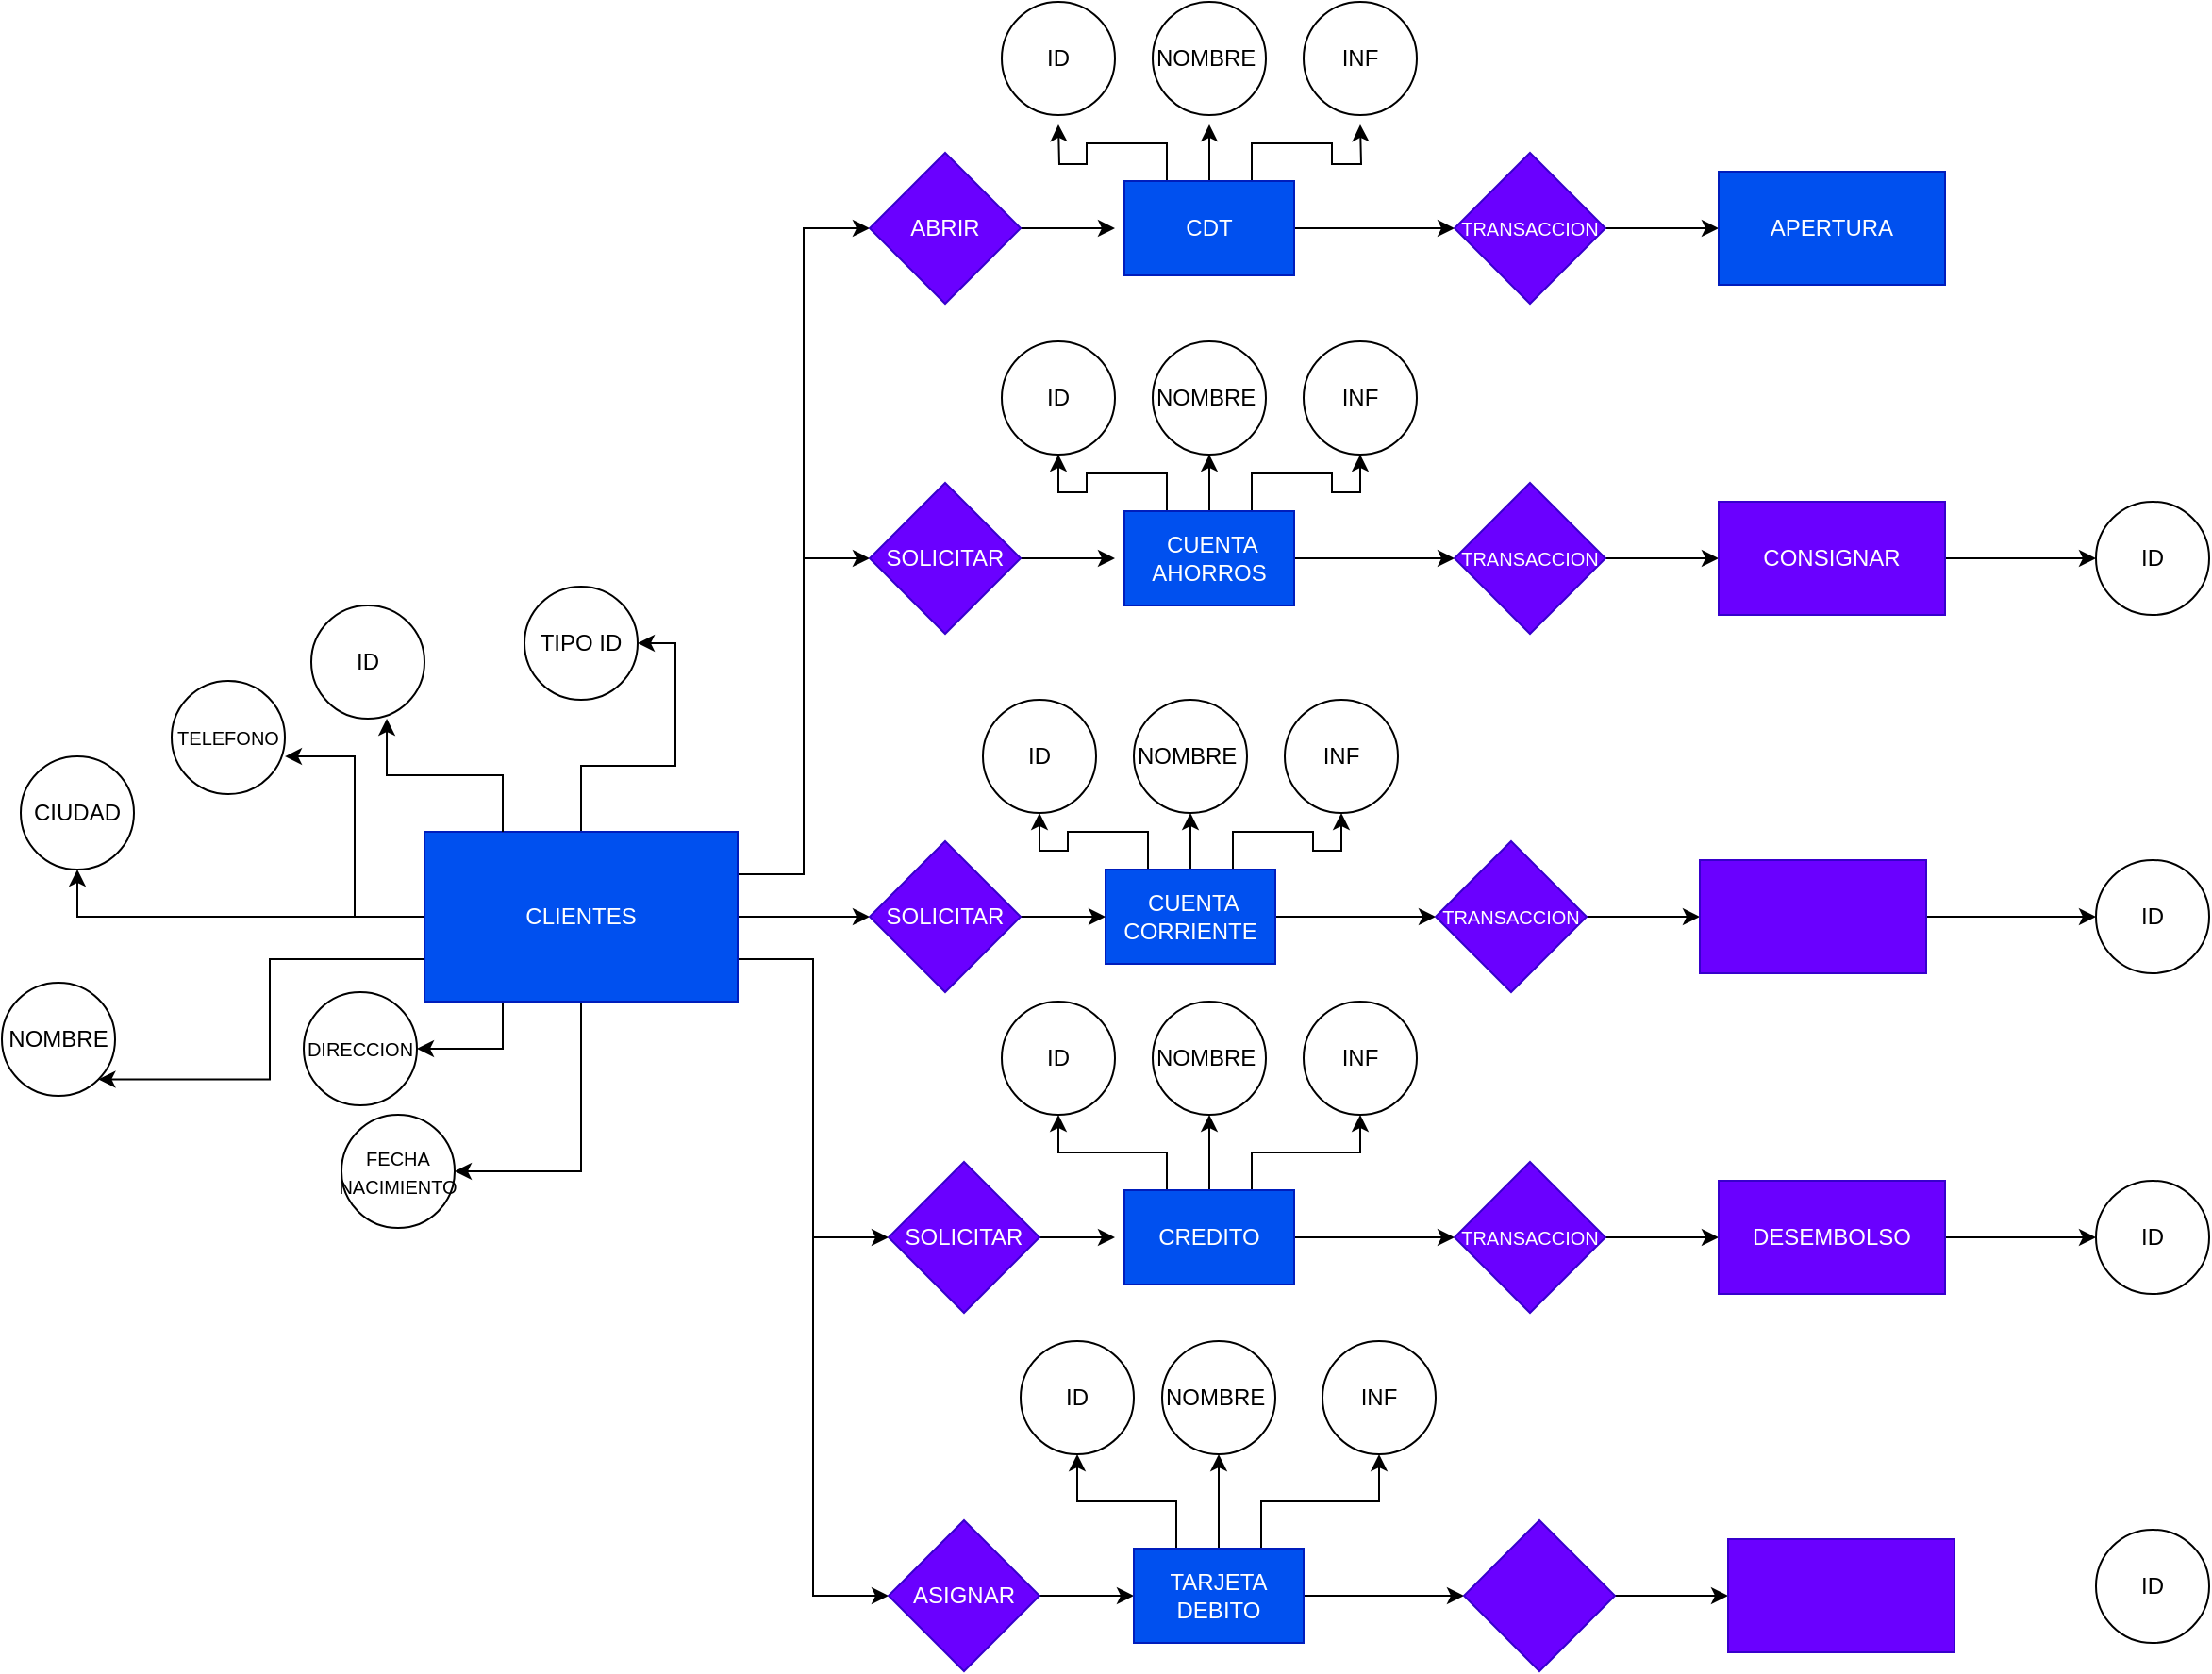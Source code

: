 <mxfile version="27.1.6">
  <diagram name="Página-1" id="VmD-yL4hsFWsiunB92W7">
    <mxGraphModel dx="1426" dy="797" grid="1" gridSize="10" guides="1" tooltips="1" connect="1" arrows="1" fold="1" page="1" pageScale="1" pageWidth="827" pageHeight="1169" math="0" shadow="0">
      <root>
        <mxCell id="0" />
        <mxCell id="1" parent="0" />
        <mxCell id="uigy-FgtRVpShGd_WQau-39" style="edgeStyle=orthogonalEdgeStyle;rounded=0;orthogonalLoop=1;jettySize=auto;html=1;exitX=0.5;exitY=0;exitDx=0;exitDy=0;entryX=1;entryY=0.5;entryDx=0;entryDy=0;" edge="1" parent="1" source="uigy-FgtRVpShGd_WQau-1" target="uigy-FgtRVpShGd_WQau-33">
          <mxGeometry relative="1" as="geometry" />
        </mxCell>
        <mxCell id="uigy-FgtRVpShGd_WQau-42" style="edgeStyle=orthogonalEdgeStyle;rounded=0;orthogonalLoop=1;jettySize=auto;html=1;exitX=0;exitY=0.75;exitDx=0;exitDy=0;entryX=1;entryY=1;entryDx=0;entryDy=0;" edge="1" parent="1" source="uigy-FgtRVpShGd_WQau-1" target="uigy-FgtRVpShGd_WQau-34">
          <mxGeometry relative="1" as="geometry" />
        </mxCell>
        <mxCell id="uigy-FgtRVpShGd_WQau-43" style="edgeStyle=orthogonalEdgeStyle;rounded=0;orthogonalLoop=1;jettySize=auto;html=1;exitX=0.25;exitY=1;exitDx=0;exitDy=0;entryX=1;entryY=0.5;entryDx=0;entryDy=0;" edge="1" parent="1" source="uigy-FgtRVpShGd_WQau-1" target="uigy-FgtRVpShGd_WQau-35">
          <mxGeometry relative="1" as="geometry" />
        </mxCell>
        <mxCell id="uigy-FgtRVpShGd_WQau-45" style="edgeStyle=orthogonalEdgeStyle;rounded=0;orthogonalLoop=1;jettySize=auto;html=1;entryX=1;entryY=0.5;entryDx=0;entryDy=0;" edge="1" parent="1" source="uigy-FgtRVpShGd_WQau-1" target="uigy-FgtRVpShGd_WQau-38">
          <mxGeometry relative="1" as="geometry" />
        </mxCell>
        <mxCell id="uigy-FgtRVpShGd_WQau-46" style="edgeStyle=orthogonalEdgeStyle;rounded=0;orthogonalLoop=1;jettySize=auto;html=1;entryX=0.5;entryY=1;entryDx=0;entryDy=0;" edge="1" parent="1" source="uigy-FgtRVpShGd_WQau-1" target="uigy-FgtRVpShGd_WQau-37">
          <mxGeometry relative="1" as="geometry" />
        </mxCell>
        <mxCell id="uigy-FgtRVpShGd_WQau-80" style="edgeStyle=orthogonalEdgeStyle;rounded=0;orthogonalLoop=1;jettySize=auto;html=1;exitX=1;exitY=0.25;exitDx=0;exitDy=0;entryX=0;entryY=0.5;entryDx=0;entryDy=0;" edge="1" parent="1" source="uigy-FgtRVpShGd_WQau-1" target="uigy-FgtRVpShGd_WQau-28">
          <mxGeometry relative="1" as="geometry" />
        </mxCell>
        <mxCell id="uigy-FgtRVpShGd_WQau-81" style="edgeStyle=orthogonalEdgeStyle;rounded=0;orthogonalLoop=1;jettySize=auto;html=1;exitX=1;exitY=0.25;exitDx=0;exitDy=0;entryX=0;entryY=0.5;entryDx=0;entryDy=0;" edge="1" parent="1" source="uigy-FgtRVpShGd_WQau-1" target="uigy-FgtRVpShGd_WQau-30">
          <mxGeometry relative="1" as="geometry" />
        </mxCell>
        <mxCell id="uigy-FgtRVpShGd_WQau-82" style="edgeStyle=orthogonalEdgeStyle;rounded=0;orthogonalLoop=1;jettySize=auto;html=1;exitX=1;exitY=0.75;exitDx=0;exitDy=0;entryX=0;entryY=0.5;entryDx=0;entryDy=0;" edge="1" parent="1" source="uigy-FgtRVpShGd_WQau-1" target="uigy-FgtRVpShGd_WQau-56">
          <mxGeometry relative="1" as="geometry" />
        </mxCell>
        <mxCell id="uigy-FgtRVpShGd_WQau-83" style="edgeStyle=orthogonalEdgeStyle;rounded=0;orthogonalLoop=1;jettySize=auto;html=1;exitX=1;exitY=0.75;exitDx=0;exitDy=0;entryX=0;entryY=0.5;entryDx=0;entryDy=0;" edge="1" parent="1" source="uigy-FgtRVpShGd_WQau-1" target="uigy-FgtRVpShGd_WQau-4">
          <mxGeometry relative="1" as="geometry" />
        </mxCell>
        <mxCell id="uigy-FgtRVpShGd_WQau-84" style="edgeStyle=orthogonalEdgeStyle;rounded=0;orthogonalLoop=1;jettySize=auto;html=1;exitX=1;exitY=0.5;exitDx=0;exitDy=0;entryX=0;entryY=0.5;entryDx=0;entryDy=0;" edge="1" parent="1" source="uigy-FgtRVpShGd_WQau-1" target="uigy-FgtRVpShGd_WQau-51">
          <mxGeometry relative="1" as="geometry" />
        </mxCell>
        <mxCell id="uigy-FgtRVpShGd_WQau-1" value="CLIENTES" style="rounded=0;whiteSpace=wrap;html=1;fillColor=#0050ef;fontColor=#ffffff;strokeColor=#001DBC;" vertex="1" parent="1">
          <mxGeometry x="264" y="920" width="166" height="90" as="geometry" />
        </mxCell>
        <mxCell id="uigy-FgtRVpShGd_WQau-77" style="edgeStyle=orthogonalEdgeStyle;rounded=0;orthogonalLoop=1;jettySize=auto;html=1;entryX=0;entryY=0.5;entryDx=0;entryDy=0;" edge="1" parent="1" source="uigy-FgtRVpShGd_WQau-4" target="uigy-FgtRVpShGd_WQau-24">
          <mxGeometry relative="1" as="geometry" />
        </mxCell>
        <mxCell id="uigy-FgtRVpShGd_WQau-4" value="ASIGNAR" style="rhombus;whiteSpace=wrap;html=1;fillColor=#6a00ff;fontColor=#ffffff;strokeColor=#3700CC;" vertex="1" parent="1">
          <mxGeometry x="510" y="1285" width="80" height="80" as="geometry" />
        </mxCell>
        <mxCell id="uigy-FgtRVpShGd_WQau-10" value="NOMBRE&amp;nbsp;" style="ellipse;whiteSpace=wrap;html=1;" vertex="1" parent="1">
          <mxGeometry x="650" y="480" width="60" height="60" as="geometry" />
        </mxCell>
        <mxCell id="uigy-FgtRVpShGd_WQau-12" value="ID" style="ellipse;whiteSpace=wrap;html=1;" vertex="1" parent="1">
          <mxGeometry x="570" y="480" width="60" height="60" as="geometry" />
        </mxCell>
        <mxCell id="uigy-FgtRVpShGd_WQau-13" value="INF" style="ellipse;whiteSpace=wrap;html=1;" vertex="1" parent="1">
          <mxGeometry x="730" y="480" width="60" height="60" as="geometry" />
        </mxCell>
        <mxCell id="uigy-FgtRVpShGd_WQau-17" value="NOMBRE&amp;nbsp;" style="ellipse;whiteSpace=wrap;html=1;" vertex="1" parent="1">
          <mxGeometry x="650" y="660" width="60" height="60" as="geometry" />
        </mxCell>
        <mxCell id="uigy-FgtRVpShGd_WQau-18" value="ID" style="ellipse;whiteSpace=wrap;html=1;" vertex="1" parent="1">
          <mxGeometry x="570" y="660" width="60" height="60" as="geometry" />
        </mxCell>
        <mxCell id="uigy-FgtRVpShGd_WQau-19" value="INF" style="ellipse;whiteSpace=wrap;html=1;" vertex="1" parent="1">
          <mxGeometry x="730" y="660" width="60" height="60" as="geometry" />
        </mxCell>
        <mxCell id="uigy-FgtRVpShGd_WQau-21" value="NOMBRE&amp;nbsp;" style="ellipse;whiteSpace=wrap;html=1;" vertex="1" parent="1">
          <mxGeometry x="655" y="1190" width="60" height="60" as="geometry" />
        </mxCell>
        <mxCell id="uigy-FgtRVpShGd_WQau-22" value="ID" style="ellipse;whiteSpace=wrap;html=1;" vertex="1" parent="1">
          <mxGeometry x="580" y="1190" width="60" height="60" as="geometry" />
        </mxCell>
        <mxCell id="uigy-FgtRVpShGd_WQau-23" value="INF" style="ellipse;whiteSpace=wrap;html=1;" vertex="1" parent="1">
          <mxGeometry x="740" y="1190" width="60" height="60" as="geometry" />
        </mxCell>
        <mxCell id="uigy-FgtRVpShGd_WQau-74" style="edgeStyle=orthogonalEdgeStyle;rounded=0;orthogonalLoop=1;jettySize=auto;html=1;entryX=0.5;entryY=1;entryDx=0;entryDy=0;" edge="1" parent="1" source="uigy-FgtRVpShGd_WQau-24" target="uigy-FgtRVpShGd_WQau-21">
          <mxGeometry relative="1" as="geometry" />
        </mxCell>
        <mxCell id="uigy-FgtRVpShGd_WQau-75" style="edgeStyle=orthogonalEdgeStyle;rounded=0;orthogonalLoop=1;jettySize=auto;html=1;exitX=0.75;exitY=0;exitDx=0;exitDy=0;entryX=0.5;entryY=1;entryDx=0;entryDy=0;" edge="1" parent="1" source="uigy-FgtRVpShGd_WQau-24" target="uigy-FgtRVpShGd_WQau-23">
          <mxGeometry relative="1" as="geometry" />
        </mxCell>
        <mxCell id="uigy-FgtRVpShGd_WQau-76" style="edgeStyle=orthogonalEdgeStyle;rounded=0;orthogonalLoop=1;jettySize=auto;html=1;exitX=0.25;exitY=0;exitDx=0;exitDy=0;entryX=0.5;entryY=1;entryDx=0;entryDy=0;" edge="1" parent="1" source="uigy-FgtRVpShGd_WQau-24" target="uigy-FgtRVpShGd_WQau-22">
          <mxGeometry relative="1" as="geometry" />
        </mxCell>
        <mxCell id="uigy-FgtRVpShGd_WQau-104" value="" style="edgeStyle=orthogonalEdgeStyle;rounded=0;orthogonalLoop=1;jettySize=auto;html=1;" edge="1" parent="1" source="uigy-FgtRVpShGd_WQau-24" target="uigy-FgtRVpShGd_WQau-103">
          <mxGeometry relative="1" as="geometry" />
        </mxCell>
        <mxCell id="uigy-FgtRVpShGd_WQau-24" value="&lt;div&gt;TARJETA DEBITO&lt;/div&gt;" style="rounded=0;whiteSpace=wrap;html=1;fillColor=#0050ef;fontColor=#ffffff;strokeColor=#001DBC;" vertex="1" parent="1">
          <mxGeometry x="640" y="1300" width="90" height="50" as="geometry" />
        </mxCell>
        <mxCell id="uigy-FgtRVpShGd_WQau-63" style="edgeStyle=orthogonalEdgeStyle;rounded=0;orthogonalLoop=1;jettySize=auto;html=1;entryX=0.5;entryY=1;entryDx=0;entryDy=0;" edge="1" parent="1" source="uigy-FgtRVpShGd_WQau-25" target="uigy-FgtRVpShGd_WQau-17">
          <mxGeometry relative="1" as="geometry" />
        </mxCell>
        <mxCell id="uigy-FgtRVpShGd_WQau-64" style="edgeStyle=orthogonalEdgeStyle;rounded=0;orthogonalLoop=1;jettySize=auto;html=1;exitX=0.25;exitY=0;exitDx=0;exitDy=0;entryX=0.5;entryY=1;entryDx=0;entryDy=0;" edge="1" parent="1" source="uigy-FgtRVpShGd_WQau-25" target="uigy-FgtRVpShGd_WQau-18">
          <mxGeometry relative="1" as="geometry" />
        </mxCell>
        <mxCell id="uigy-FgtRVpShGd_WQau-65" style="edgeStyle=orthogonalEdgeStyle;rounded=0;orthogonalLoop=1;jettySize=auto;html=1;exitX=0.75;exitY=0;exitDx=0;exitDy=0;entryX=0.5;entryY=1;entryDx=0;entryDy=0;" edge="1" parent="1" source="uigy-FgtRVpShGd_WQau-25" target="uigy-FgtRVpShGd_WQau-19">
          <mxGeometry relative="1" as="geometry" />
        </mxCell>
        <mxCell id="uigy-FgtRVpShGd_WQau-98" value="" style="edgeStyle=orthogonalEdgeStyle;rounded=0;orthogonalLoop=1;jettySize=auto;html=1;" edge="1" parent="1" source="uigy-FgtRVpShGd_WQau-25" target="uigy-FgtRVpShGd_WQau-97">
          <mxGeometry relative="1" as="geometry" />
        </mxCell>
        <mxCell id="uigy-FgtRVpShGd_WQau-25" value="&amp;nbsp;CUENTA AHORROS" style="rounded=0;whiteSpace=wrap;html=1;fillColor=#0050ef;fontColor=#ffffff;strokeColor=#001DBC;" vertex="1" parent="1">
          <mxGeometry x="635" y="750" width="90" height="50" as="geometry" />
        </mxCell>
        <mxCell id="uigy-FgtRVpShGd_WQau-57" style="edgeStyle=orthogonalEdgeStyle;rounded=0;orthogonalLoop=1;jettySize=auto;html=1;" edge="1" parent="1" source="uigy-FgtRVpShGd_WQau-26">
          <mxGeometry relative="1" as="geometry">
            <mxPoint x="680" y="545" as="targetPoint" />
          </mxGeometry>
        </mxCell>
        <mxCell id="uigy-FgtRVpShGd_WQau-59" style="edgeStyle=orthogonalEdgeStyle;rounded=0;orthogonalLoop=1;jettySize=auto;html=1;exitX=0.25;exitY=0;exitDx=0;exitDy=0;" edge="1" parent="1" source="uigy-FgtRVpShGd_WQau-26">
          <mxGeometry relative="1" as="geometry">
            <mxPoint x="600" y="545" as="targetPoint" />
          </mxGeometry>
        </mxCell>
        <mxCell id="uigy-FgtRVpShGd_WQau-60" style="edgeStyle=orthogonalEdgeStyle;rounded=0;orthogonalLoop=1;jettySize=auto;html=1;exitX=0.75;exitY=0;exitDx=0;exitDy=0;" edge="1" parent="1" source="uigy-FgtRVpShGd_WQau-26">
          <mxGeometry relative="1" as="geometry">
            <mxPoint x="760" y="545" as="targetPoint" />
          </mxGeometry>
        </mxCell>
        <mxCell id="uigy-FgtRVpShGd_WQau-124" value="" style="edgeStyle=orthogonalEdgeStyle;rounded=0;orthogonalLoop=1;jettySize=auto;html=1;" edge="1" parent="1" source="uigy-FgtRVpShGd_WQau-26" target="uigy-FgtRVpShGd_WQau-123">
          <mxGeometry relative="1" as="geometry" />
        </mxCell>
        <mxCell id="uigy-FgtRVpShGd_WQau-26" value="CDT" style="rounded=0;whiteSpace=wrap;html=1;fillColor=#0050ef;fontColor=#ffffff;strokeColor=#001DBC;" vertex="1" parent="1">
          <mxGeometry x="635" y="575" width="90" height="50" as="geometry" />
        </mxCell>
        <mxCell id="uigy-FgtRVpShGd_WQau-62" style="edgeStyle=orthogonalEdgeStyle;rounded=0;orthogonalLoop=1;jettySize=auto;html=1;" edge="1" parent="1" source="uigy-FgtRVpShGd_WQau-28">
          <mxGeometry relative="1" as="geometry">
            <mxPoint x="630" y="775" as="targetPoint" />
          </mxGeometry>
        </mxCell>
        <mxCell id="uigy-FgtRVpShGd_WQau-28" value="SOLICITAR" style="rhombus;whiteSpace=wrap;html=1;fillColor=#6a00ff;fontColor=#ffffff;strokeColor=#3700CC;" vertex="1" parent="1">
          <mxGeometry x="500" y="735" width="80" height="80" as="geometry" />
        </mxCell>
        <mxCell id="uigy-FgtRVpShGd_WQau-58" style="edgeStyle=orthogonalEdgeStyle;rounded=0;orthogonalLoop=1;jettySize=auto;html=1;" edge="1" parent="1" source="uigy-FgtRVpShGd_WQau-30">
          <mxGeometry relative="1" as="geometry">
            <mxPoint x="630" y="600" as="targetPoint" />
          </mxGeometry>
        </mxCell>
        <mxCell id="uigy-FgtRVpShGd_WQau-30" value="ABRIR" style="rhombus;whiteSpace=wrap;html=1;fillColor=#6a00ff;fontColor=#ffffff;strokeColor=#3700CC;" vertex="1" parent="1">
          <mxGeometry x="500" y="560" width="80" height="80" as="geometry" />
        </mxCell>
        <mxCell id="uigy-FgtRVpShGd_WQau-32" value="ID" style="ellipse;whiteSpace=wrap;html=1;" vertex="1" parent="1">
          <mxGeometry x="204" y="800" width="60" height="60" as="geometry" />
        </mxCell>
        <mxCell id="uigy-FgtRVpShGd_WQau-33" value="TIPO ID" style="ellipse;whiteSpace=wrap;html=1;" vertex="1" parent="1">
          <mxGeometry x="317" y="790" width="60" height="60" as="geometry" />
        </mxCell>
        <mxCell id="uigy-FgtRVpShGd_WQau-34" value="NOMBRE" style="ellipse;whiteSpace=wrap;html=1;" vertex="1" parent="1">
          <mxGeometry x="40" y="1000" width="60" height="60" as="geometry" />
        </mxCell>
        <mxCell id="uigy-FgtRVpShGd_WQau-35" value="&lt;font style=&quot;font-size: 10px;&quot;&gt;DIRECCION&lt;/font&gt;" style="ellipse;whiteSpace=wrap;html=1;" vertex="1" parent="1">
          <mxGeometry x="200" y="1005" width="60" height="60" as="geometry" />
        </mxCell>
        <mxCell id="uigy-FgtRVpShGd_WQau-36" value="&lt;font style=&quot;font-size: 10px;&quot;&gt;TELEFONO&lt;/font&gt;" style="ellipse;whiteSpace=wrap;html=1;" vertex="1" parent="1">
          <mxGeometry x="130" y="840" width="60" height="60" as="geometry" />
        </mxCell>
        <mxCell id="uigy-FgtRVpShGd_WQau-37" value="CIUDAD" style="ellipse;whiteSpace=wrap;html=1;" vertex="1" parent="1">
          <mxGeometry x="50" y="880" width="60" height="60" as="geometry" />
        </mxCell>
        <mxCell id="uigy-FgtRVpShGd_WQau-38" value="&lt;font style=&quot;font-size: 10px;&quot;&gt;FECHA NACIMIENTO&lt;/font&gt;" style="ellipse;whiteSpace=wrap;html=1;" vertex="1" parent="1">
          <mxGeometry x="220" y="1070" width="60" height="60" as="geometry" />
        </mxCell>
        <mxCell id="uigy-FgtRVpShGd_WQau-40" style="edgeStyle=orthogonalEdgeStyle;rounded=0;orthogonalLoop=1;jettySize=auto;html=1;exitX=0.25;exitY=0;exitDx=0;exitDy=0;entryX=0.667;entryY=1;entryDx=0;entryDy=0;entryPerimeter=0;" edge="1" parent="1" source="uigy-FgtRVpShGd_WQau-1" target="uigy-FgtRVpShGd_WQau-32">
          <mxGeometry relative="1" as="geometry" />
        </mxCell>
        <mxCell id="uigy-FgtRVpShGd_WQau-41" style="edgeStyle=orthogonalEdgeStyle;rounded=0;orthogonalLoop=1;jettySize=auto;html=1;exitX=0;exitY=0.5;exitDx=0;exitDy=0;entryX=1;entryY=0.667;entryDx=0;entryDy=0;entryPerimeter=0;" edge="1" parent="1" source="uigy-FgtRVpShGd_WQau-1" target="uigy-FgtRVpShGd_WQau-36">
          <mxGeometry relative="1" as="geometry" />
        </mxCell>
        <mxCell id="uigy-FgtRVpShGd_WQau-66" style="edgeStyle=orthogonalEdgeStyle;rounded=0;orthogonalLoop=1;jettySize=auto;html=1;entryX=0.5;entryY=1;entryDx=0;entryDy=0;" edge="1" parent="1" source="uigy-FgtRVpShGd_WQau-47" target="uigy-FgtRVpShGd_WQau-48">
          <mxGeometry relative="1" as="geometry" />
        </mxCell>
        <mxCell id="uigy-FgtRVpShGd_WQau-67" style="edgeStyle=orthogonalEdgeStyle;rounded=0;orthogonalLoop=1;jettySize=auto;html=1;exitX=0.75;exitY=0;exitDx=0;exitDy=0;entryX=0.5;entryY=1;entryDx=0;entryDy=0;" edge="1" parent="1" source="uigy-FgtRVpShGd_WQau-47" target="uigy-FgtRVpShGd_WQau-50">
          <mxGeometry relative="1" as="geometry" />
        </mxCell>
        <mxCell id="uigy-FgtRVpShGd_WQau-68" style="edgeStyle=orthogonalEdgeStyle;rounded=0;orthogonalLoop=1;jettySize=auto;html=1;exitX=0.25;exitY=0;exitDx=0;exitDy=0;entryX=0.5;entryY=1;entryDx=0;entryDy=0;" edge="1" parent="1" source="uigy-FgtRVpShGd_WQau-47" target="uigy-FgtRVpShGd_WQau-49">
          <mxGeometry relative="1" as="geometry" />
        </mxCell>
        <mxCell id="uigy-FgtRVpShGd_WQau-100" value="" style="edgeStyle=orthogonalEdgeStyle;rounded=0;orthogonalLoop=1;jettySize=auto;html=1;" edge="1" parent="1" source="uigy-FgtRVpShGd_WQau-47" target="uigy-FgtRVpShGd_WQau-99">
          <mxGeometry relative="1" as="geometry" />
        </mxCell>
        <mxCell id="uigy-FgtRVpShGd_WQau-47" value="&amp;nbsp;CUENTA CORRIENTE" style="rounded=0;whiteSpace=wrap;html=1;fillColor=#0050ef;fontColor=#ffffff;strokeColor=#001DBC;" vertex="1" parent="1">
          <mxGeometry x="625" y="940" width="90" height="50" as="geometry" />
        </mxCell>
        <mxCell id="uigy-FgtRVpShGd_WQau-48" value="NOMBRE&amp;nbsp;" style="ellipse;whiteSpace=wrap;html=1;" vertex="1" parent="1">
          <mxGeometry x="640" y="850" width="60" height="60" as="geometry" />
        </mxCell>
        <mxCell id="uigy-FgtRVpShGd_WQau-49" value="ID" style="ellipse;whiteSpace=wrap;html=1;" vertex="1" parent="1">
          <mxGeometry x="560" y="850" width="60" height="60" as="geometry" />
        </mxCell>
        <mxCell id="uigy-FgtRVpShGd_WQau-50" value="INF" style="ellipse;whiteSpace=wrap;html=1;" vertex="1" parent="1">
          <mxGeometry x="720" y="850" width="60" height="60" as="geometry" />
        </mxCell>
        <mxCell id="uigy-FgtRVpShGd_WQau-69" style="edgeStyle=orthogonalEdgeStyle;rounded=0;orthogonalLoop=1;jettySize=auto;html=1;entryX=0;entryY=0.5;entryDx=0;entryDy=0;" edge="1" parent="1" source="uigy-FgtRVpShGd_WQau-51" target="uigy-FgtRVpShGd_WQau-47">
          <mxGeometry relative="1" as="geometry" />
        </mxCell>
        <mxCell id="uigy-FgtRVpShGd_WQau-51" value="SOLICITAR" style="rhombus;whiteSpace=wrap;html=1;fillColor=#6a00ff;fontColor=#ffffff;strokeColor=#3700CC;" vertex="1" parent="1">
          <mxGeometry x="500" y="925" width="80" height="80" as="geometry" />
        </mxCell>
        <mxCell id="uigy-FgtRVpShGd_WQau-70" style="edgeStyle=orthogonalEdgeStyle;rounded=0;orthogonalLoop=1;jettySize=auto;html=1;entryX=0.5;entryY=1;entryDx=0;entryDy=0;" edge="1" parent="1" source="uigy-FgtRVpShGd_WQau-52" target="uigy-FgtRVpShGd_WQau-53">
          <mxGeometry relative="1" as="geometry" />
        </mxCell>
        <mxCell id="uigy-FgtRVpShGd_WQau-71" style="edgeStyle=orthogonalEdgeStyle;rounded=0;orthogonalLoop=1;jettySize=auto;html=1;exitX=0.75;exitY=0;exitDx=0;exitDy=0;entryX=0.5;entryY=1;entryDx=0;entryDy=0;" edge="1" parent="1" source="uigy-FgtRVpShGd_WQau-52" target="uigy-FgtRVpShGd_WQau-55">
          <mxGeometry relative="1" as="geometry" />
        </mxCell>
        <mxCell id="uigy-FgtRVpShGd_WQau-72" style="edgeStyle=orthogonalEdgeStyle;rounded=0;orthogonalLoop=1;jettySize=auto;html=1;exitX=0.25;exitY=0;exitDx=0;exitDy=0;entryX=0.5;entryY=1;entryDx=0;entryDy=0;" edge="1" parent="1" source="uigy-FgtRVpShGd_WQau-52" target="uigy-FgtRVpShGd_WQau-54">
          <mxGeometry relative="1" as="geometry" />
        </mxCell>
        <mxCell id="uigy-FgtRVpShGd_WQau-102" value="" style="edgeStyle=orthogonalEdgeStyle;rounded=0;orthogonalLoop=1;jettySize=auto;html=1;" edge="1" parent="1" source="uigy-FgtRVpShGd_WQau-52" target="uigy-FgtRVpShGd_WQau-101">
          <mxGeometry relative="1" as="geometry" />
        </mxCell>
        <mxCell id="uigy-FgtRVpShGd_WQau-52" value="CREDITO" style="rounded=0;whiteSpace=wrap;html=1;fillColor=#0050ef;fontColor=#ffffff;strokeColor=#001DBC;" vertex="1" parent="1">
          <mxGeometry x="635" y="1110" width="90" height="50" as="geometry" />
        </mxCell>
        <mxCell id="uigy-FgtRVpShGd_WQau-53" value="NOMBRE&amp;nbsp;" style="ellipse;whiteSpace=wrap;html=1;" vertex="1" parent="1">
          <mxGeometry x="650" y="1010" width="60" height="60" as="geometry" />
        </mxCell>
        <mxCell id="uigy-FgtRVpShGd_WQau-54" value="ID" style="ellipse;whiteSpace=wrap;html=1;" vertex="1" parent="1">
          <mxGeometry x="570" y="1010" width="60" height="60" as="geometry" />
        </mxCell>
        <mxCell id="uigy-FgtRVpShGd_WQau-55" value="INF" style="ellipse;whiteSpace=wrap;html=1;" vertex="1" parent="1">
          <mxGeometry x="730" y="1010" width="60" height="60" as="geometry" />
        </mxCell>
        <mxCell id="uigy-FgtRVpShGd_WQau-73" style="edgeStyle=orthogonalEdgeStyle;rounded=0;orthogonalLoop=1;jettySize=auto;html=1;" edge="1" parent="1" source="uigy-FgtRVpShGd_WQau-56">
          <mxGeometry relative="1" as="geometry">
            <mxPoint x="630" y="1135" as="targetPoint" />
          </mxGeometry>
        </mxCell>
        <mxCell id="uigy-FgtRVpShGd_WQau-56" value="SOLICITAR" style="rhombus;whiteSpace=wrap;html=1;fillColor=#6a00ff;fontColor=#ffffff;strokeColor=#3700CC;" vertex="1" parent="1">
          <mxGeometry x="510" y="1095" width="80" height="80" as="geometry" />
        </mxCell>
        <mxCell id="uigy-FgtRVpShGd_WQau-106" value="" style="edgeStyle=orthogonalEdgeStyle;rounded=0;orthogonalLoop=1;jettySize=auto;html=1;" edge="1" parent="1" source="uigy-FgtRVpShGd_WQau-97" target="uigy-FgtRVpShGd_WQau-105">
          <mxGeometry relative="1" as="geometry" />
        </mxCell>
        <mxCell id="uigy-FgtRVpShGd_WQau-97" value="&lt;font style=&quot;font-size: 10px;&quot;&gt;TRANSACCION&lt;/font&gt;" style="rhombus;whiteSpace=wrap;html=1;fillColor=#6a00ff;strokeColor=#3700CC;fontColor=#ffffff;rounded=0;" vertex="1" parent="1">
          <mxGeometry x="810" y="735" width="80" height="80" as="geometry" />
        </mxCell>
        <mxCell id="uigy-FgtRVpShGd_WQau-112" value="" style="edgeStyle=orthogonalEdgeStyle;rounded=0;orthogonalLoop=1;jettySize=auto;html=1;" edge="1" parent="1" source="uigy-FgtRVpShGd_WQau-99" target="uigy-FgtRVpShGd_WQau-111">
          <mxGeometry relative="1" as="geometry" />
        </mxCell>
        <mxCell id="uigy-FgtRVpShGd_WQau-99" value="&lt;font style=&quot;font-size: 10px;&quot;&gt;TRANSACCION&lt;/font&gt;" style="rhombus;whiteSpace=wrap;html=1;fillColor=#6a00ff;strokeColor=#3700CC;fontColor=#ffffff;rounded=0;" vertex="1" parent="1">
          <mxGeometry x="800" y="925" width="80" height="80" as="geometry" />
        </mxCell>
        <mxCell id="uigy-FgtRVpShGd_WQau-116" value="" style="edgeStyle=orthogonalEdgeStyle;rounded=0;orthogonalLoop=1;jettySize=auto;html=1;" edge="1" parent="1" source="uigy-FgtRVpShGd_WQau-101" target="uigy-FgtRVpShGd_WQau-115">
          <mxGeometry relative="1" as="geometry" />
        </mxCell>
        <mxCell id="uigy-FgtRVpShGd_WQau-101" value="&lt;font style=&quot;font-size: 10px;&quot;&gt;TRANSACCION&lt;/font&gt;" style="rhombus;whiteSpace=wrap;html=1;fillColor=#6a00ff;strokeColor=#3700CC;fontColor=#ffffff;rounded=0;" vertex="1" parent="1">
          <mxGeometry x="810" y="1095" width="80" height="80" as="geometry" />
        </mxCell>
        <mxCell id="uigy-FgtRVpShGd_WQau-121" value="" style="edgeStyle=orthogonalEdgeStyle;rounded=0;orthogonalLoop=1;jettySize=auto;html=1;" edge="1" parent="1" source="uigy-FgtRVpShGd_WQau-103" target="uigy-FgtRVpShGd_WQau-120">
          <mxGeometry relative="1" as="geometry" />
        </mxCell>
        <mxCell id="uigy-FgtRVpShGd_WQau-103" value="" style="rhombus;whiteSpace=wrap;html=1;fillColor=#6a00ff;strokeColor=#3700CC;fontColor=#ffffff;rounded=0;" vertex="1" parent="1">
          <mxGeometry x="815" y="1285" width="80" height="80" as="geometry" />
        </mxCell>
        <mxCell id="uigy-FgtRVpShGd_WQau-110" style="edgeStyle=orthogonalEdgeStyle;rounded=0;orthogonalLoop=1;jettySize=auto;html=1;entryX=0;entryY=0.5;entryDx=0;entryDy=0;" edge="1" parent="1" source="uigy-FgtRVpShGd_WQau-105" target="uigy-FgtRVpShGd_WQau-109">
          <mxGeometry relative="1" as="geometry" />
        </mxCell>
        <mxCell id="uigy-FgtRVpShGd_WQau-105" value="CONSIGNAR" style="whiteSpace=wrap;html=1;fillColor=#6a00ff;strokeColor=#3700CC;fontColor=#ffffff;rounded=0;" vertex="1" parent="1">
          <mxGeometry x="950" y="745" width="120" height="60" as="geometry" />
        </mxCell>
        <mxCell id="uigy-FgtRVpShGd_WQau-109" value="ID" style="ellipse;whiteSpace=wrap;html=1;" vertex="1" parent="1">
          <mxGeometry x="1150" y="745" width="60" height="60" as="geometry" />
        </mxCell>
        <mxCell id="uigy-FgtRVpShGd_WQau-114" style="edgeStyle=orthogonalEdgeStyle;rounded=0;orthogonalLoop=1;jettySize=auto;html=1;entryX=0;entryY=0.5;entryDx=0;entryDy=0;" edge="1" parent="1" source="uigy-FgtRVpShGd_WQau-111" target="uigy-FgtRVpShGd_WQau-113">
          <mxGeometry relative="1" as="geometry" />
        </mxCell>
        <mxCell id="uigy-FgtRVpShGd_WQau-111" value="" style="whiteSpace=wrap;html=1;fillColor=#6a00ff;strokeColor=#3700CC;fontColor=#ffffff;rounded=0;" vertex="1" parent="1">
          <mxGeometry x="940" y="935" width="120" height="60" as="geometry" />
        </mxCell>
        <mxCell id="uigy-FgtRVpShGd_WQau-113" value="ID" style="ellipse;whiteSpace=wrap;html=1;" vertex="1" parent="1">
          <mxGeometry x="1150" y="935" width="60" height="60" as="geometry" />
        </mxCell>
        <mxCell id="uigy-FgtRVpShGd_WQau-118" style="edgeStyle=orthogonalEdgeStyle;rounded=0;orthogonalLoop=1;jettySize=auto;html=1;entryX=0;entryY=0.5;entryDx=0;entryDy=0;" edge="1" parent="1" source="uigy-FgtRVpShGd_WQau-115" target="uigy-FgtRVpShGd_WQau-117">
          <mxGeometry relative="1" as="geometry" />
        </mxCell>
        <mxCell id="uigy-FgtRVpShGd_WQau-115" value="DESEMBOLSO" style="whiteSpace=wrap;html=1;fillColor=#6a00ff;strokeColor=#3700CC;fontColor=#ffffff;rounded=0;" vertex="1" parent="1">
          <mxGeometry x="950" y="1105" width="120" height="60" as="geometry" />
        </mxCell>
        <mxCell id="uigy-FgtRVpShGd_WQau-117" value="ID" style="ellipse;whiteSpace=wrap;html=1;" vertex="1" parent="1">
          <mxGeometry x="1150" y="1105" width="60" height="60" as="geometry" />
        </mxCell>
        <mxCell id="uigy-FgtRVpShGd_WQau-120" value="" style="whiteSpace=wrap;html=1;fillColor=#6a00ff;strokeColor=#3700CC;fontColor=#ffffff;rounded=0;" vertex="1" parent="1">
          <mxGeometry x="955" y="1295" width="120" height="60" as="geometry" />
        </mxCell>
        <mxCell id="uigy-FgtRVpShGd_WQau-122" value="ID" style="ellipse;whiteSpace=wrap;html=1;" vertex="1" parent="1">
          <mxGeometry x="1150" y="1290" width="60" height="60" as="geometry" />
        </mxCell>
        <mxCell id="uigy-FgtRVpShGd_WQau-126" value="" style="edgeStyle=orthogonalEdgeStyle;rounded=0;orthogonalLoop=1;jettySize=auto;html=1;" edge="1" parent="1" source="uigy-FgtRVpShGd_WQau-123" target="uigy-FgtRVpShGd_WQau-125">
          <mxGeometry relative="1" as="geometry" />
        </mxCell>
        <mxCell id="uigy-FgtRVpShGd_WQau-123" value="&lt;font style=&quot;font-size: 10px;&quot;&gt;TRANSACCION&lt;/font&gt;" style="rhombus;whiteSpace=wrap;html=1;fillColor=#6a00ff;strokeColor=#3700CC;fontColor=#ffffff;rounded=0;" vertex="1" parent="1">
          <mxGeometry x="810" y="560" width="80" height="80" as="geometry" />
        </mxCell>
        <mxCell id="uigy-FgtRVpShGd_WQau-125" value="APERTURA" style="whiteSpace=wrap;html=1;fillColor=#0050ef;strokeColor=#001DBC;fontColor=#ffffff;rounded=0;" vertex="1" parent="1">
          <mxGeometry x="950" y="570" width="120" height="60" as="geometry" />
        </mxCell>
      </root>
    </mxGraphModel>
  </diagram>
</mxfile>
